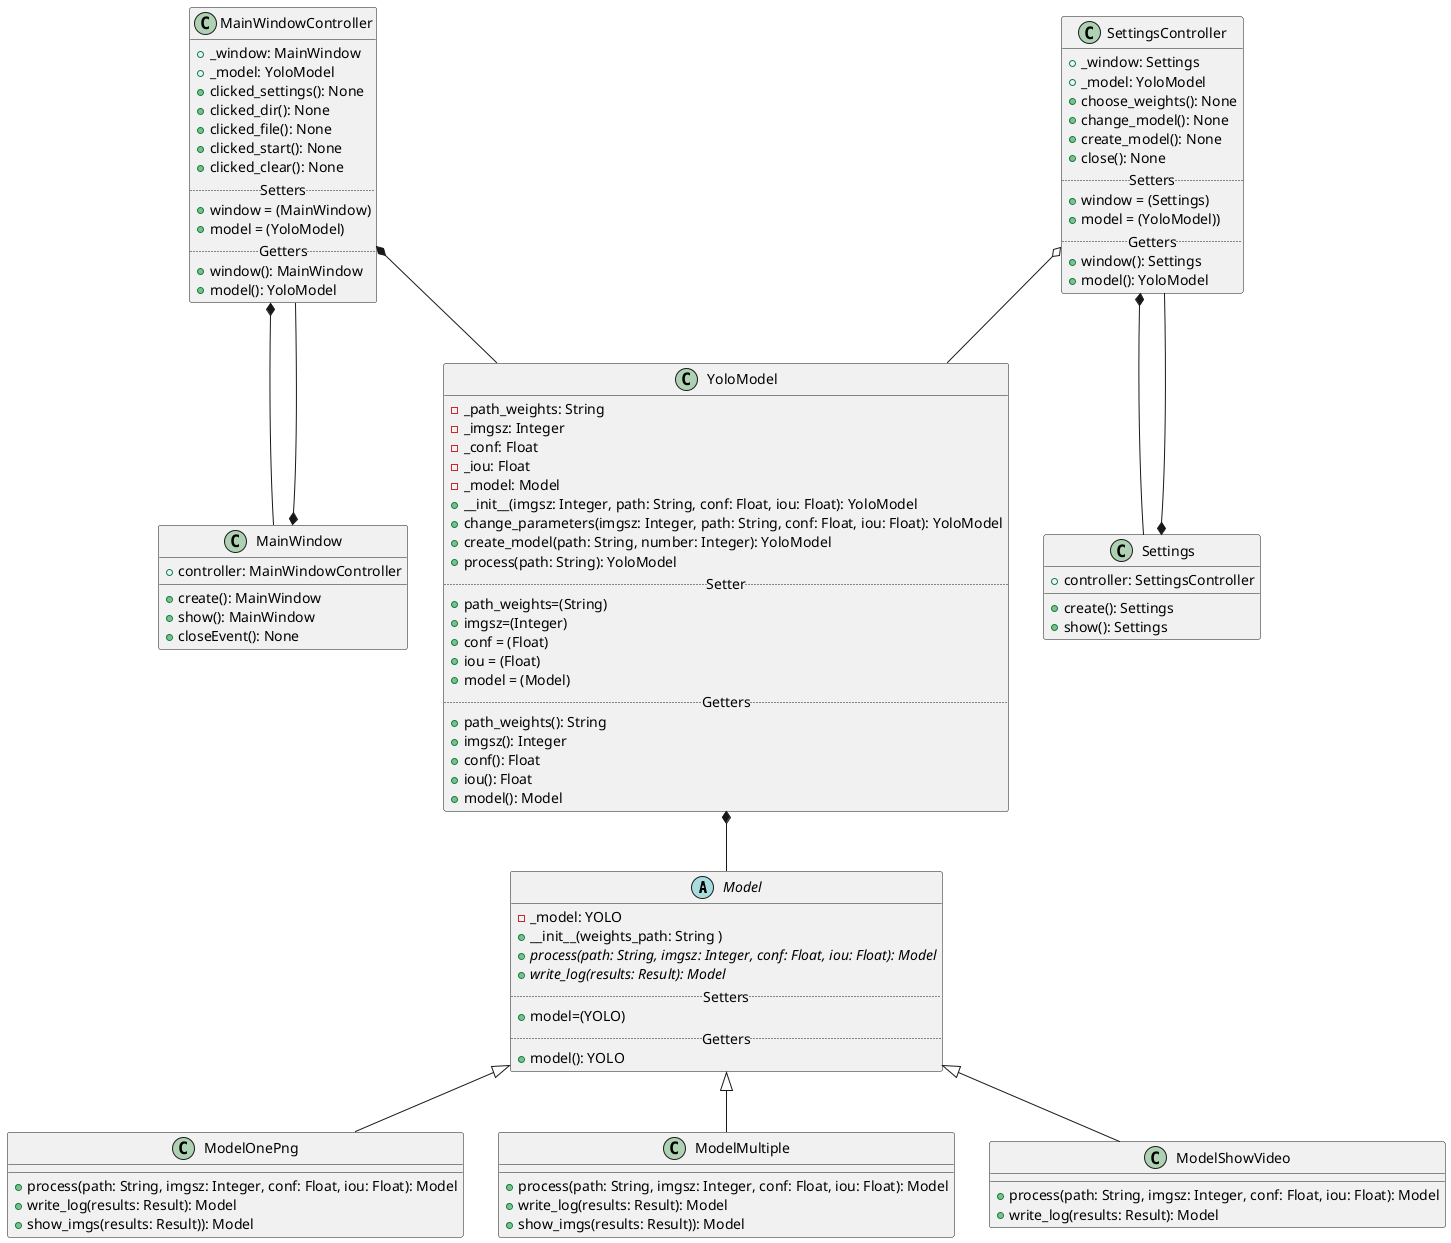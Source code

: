 @startuml
'https://plantuml.com/class-diagram

abstract class Model{
    - _model: YOLO
    + __init__(weights_path: String )
    + {abstract} process(path: String, imgsz: Integer, conf: Float, iou: Float): Model
    + {abstract} write_log(results: Result): Model
    ..Setters..
    + model=(YOLO)
    ..Getters..
    + model(): YOLO
}

class ModelOnePng{
    + process(path: String, imgsz: Integer, conf: Float, iou: Float): Model
    + write_log(results: Result): Model
    + show_imgs(results: Result)): Model
}
class ModelMultiple{
    + process(path: String, imgsz: Integer, conf: Float, iou: Float): Model
    + write_log(results: Result): Model
    + show_imgs(results: Result)): Model
}
class ModelShowVideo{
    + process(path: String, imgsz: Integer, conf: Float, iou: Float): Model
    + write_log(results: Result): Model
}

class YoloModel {
- _path_weights: String
- _imgsz: Integer
- _conf: Float
- _iou: Float
- _model: Model
+ __init__(imgsz: Integer, path: String, conf: Float, iou: Float): YoloModel
+ change_parameters(imgsz: Integer, path: String, conf: Float, iou: Float): YoloModel
+ create_model(path: String, number: Integer): YoloModel
+ process(path: String): YoloModel
..Setter..
+ path_weights=(String)
+ imgsz=(Integer)
+ conf = (Float)
+ iou = (Float)
+ model = (Model)
..Getters..
+ path_weights(): String
+ imgsz(): Integer
+ conf(): Float
+ iou(): Float
+ model(): Model
}

class Settings{
+ controller: SettingsController
+ create(): Settings
+ show(): Settings
}
class MainWindow{
+ controller: MainWindowController
+ create(): MainWindow
+ show(): MainWindow
+ closeEvent(): None
}
class MainWindowController{
+ _window: MainWindow
+ _model: YoloModel
+ clicked_settings(): None
+ clicked_dir(): None
+ clicked_file(): None
+ clicked_start(): None
+ clicked_clear(): None
..Setters..
+ window = (MainWindow)
+ model = (YoloModel)
..Getters..
+ window(): MainWindow
+ model(): YoloModel
}
class SettingsController{
+ _window: Settings
+ _model: YoloModel
+ choose_weights(): None
+ change_model(): None
+ create_model(): None
+ close(): None
..Setters..
+ window = (Settings)
+ model = (YoloModel))
..Getters..
+ window(): Settings
+ model(): YoloModel
}

Model <|-- ModelOnePng
Model <|-- ModelMultiple
Model <|-- ModelShowVideo

YoloModel *-- Model

MainWindow *-- MainWindowController
MainWindowController *-- MainWindow

Settings *-- SettingsController
SettingsController *-- Settings
SettingsController o-- YoloModel

MainWindowController *-- YoloModel

@enduml